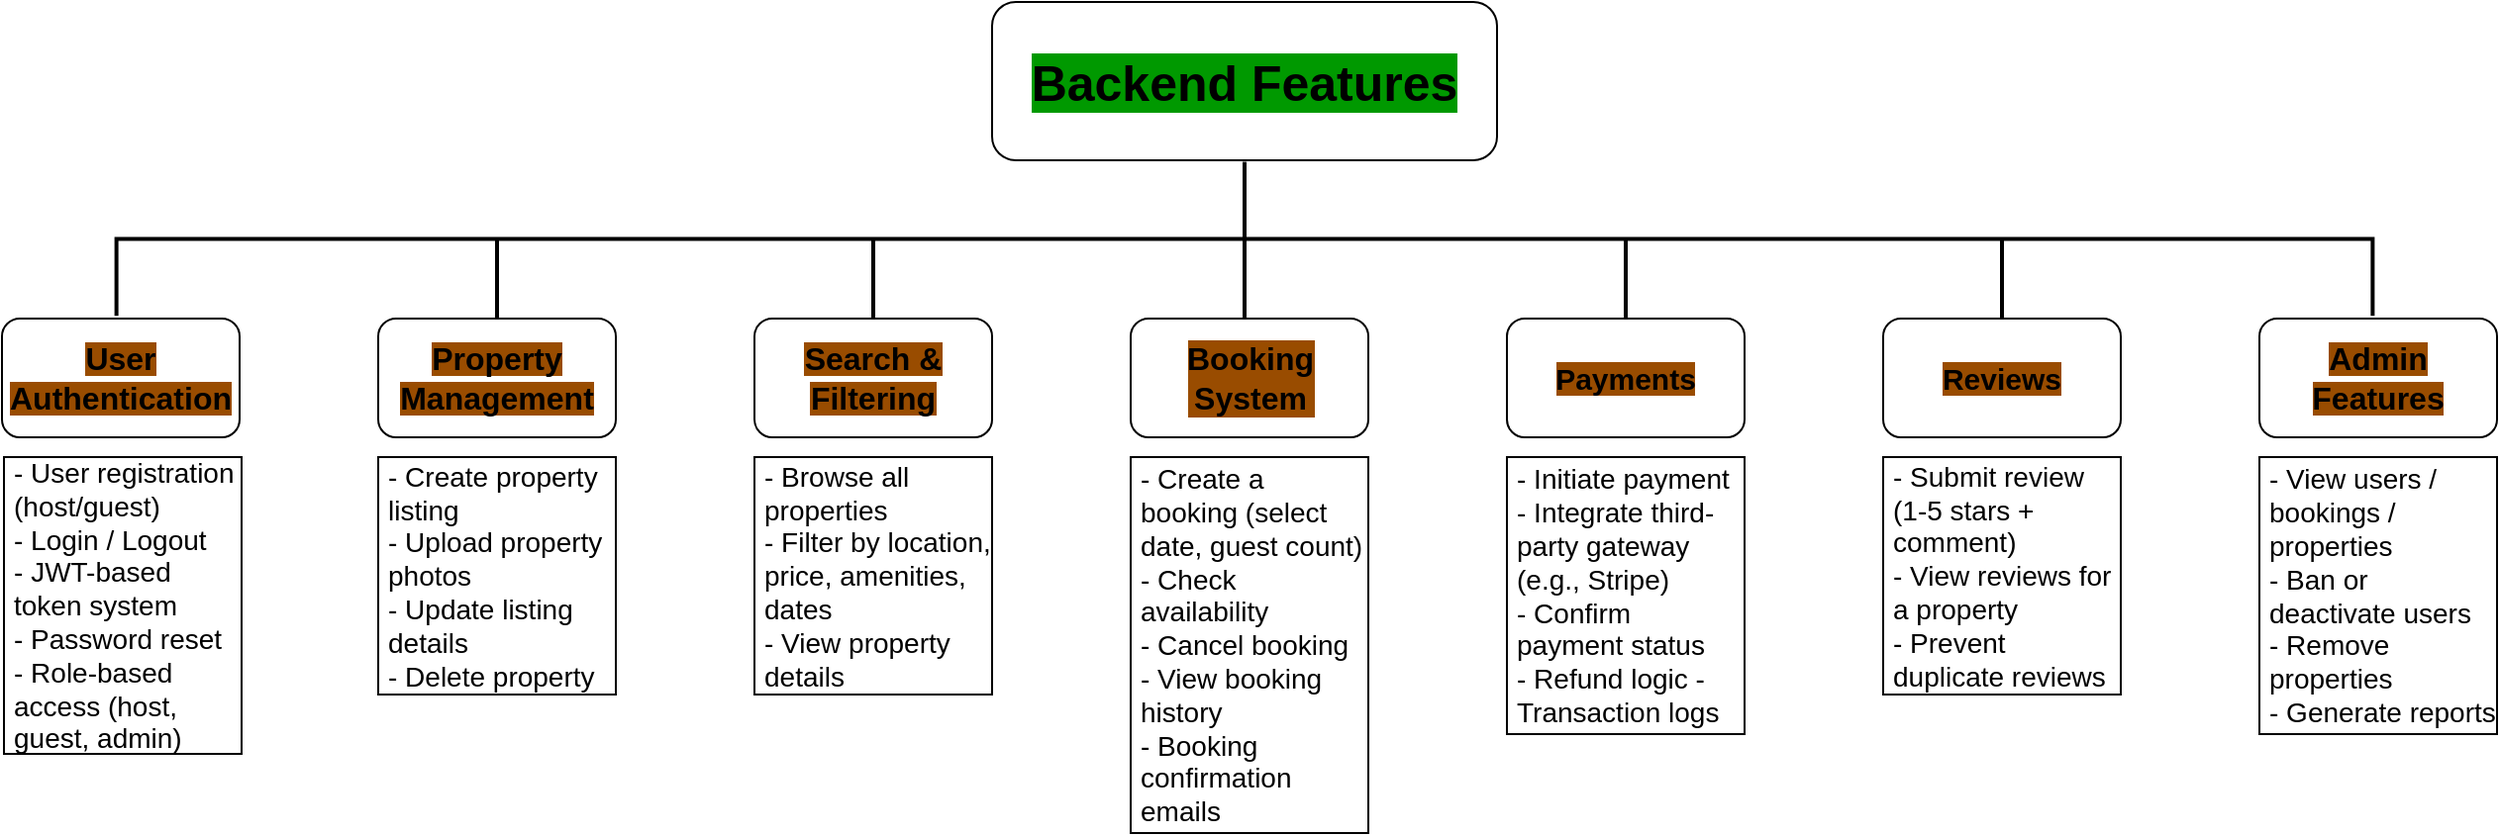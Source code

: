 <mxfile version="27.0.2">
  <diagram name="Page-1" id="_uYVcD4_5UTCmIvEhxBO">
    <mxGraphModel dx="1188" dy="760" grid="1" gridSize="10" guides="1" tooltips="1" connect="1" arrows="1" fold="1" page="1" pageScale="1" pageWidth="1300" pageHeight="500" math="0" shadow="0">
      <root>
        <mxCell id="0" />
        <mxCell id="1" parent="0" />
        <mxCell id="b7ZE_ieWR5MUC2Bl1V2L-1" value="Backend Features" style="rounded=1;whiteSpace=wrap;html=1;fontStyle=1;fontSize=25;labelBackgroundColor=#009900;" vertex="1" parent="1">
          <mxGeometry x="520" y="40" width="255" height="80" as="geometry" />
        </mxCell>
        <mxCell id="b7ZE_ieWR5MUC2Bl1V2L-2" value="&lt;span style=&quot;background-color: rgb(153, 76, 0);&quot;&gt;User Authentication&lt;/span&gt;" style="rounded=1;whiteSpace=wrap;html=1;fontStyle=1;fontSize=16;" vertex="1" parent="1">
          <mxGeometry x="20" y="200" width="120" height="60" as="geometry" />
        </mxCell>
        <mxCell id="b7ZE_ieWR5MUC2Bl1V2L-3" value="&lt;span style=&quot;background-color: rgb(153, 76, 0);&quot;&gt;Property Management&lt;/span&gt;" style="rounded=1;whiteSpace=wrap;html=1;fontSize=16;fontStyle=1" vertex="1" parent="1">
          <mxGeometry x="210" y="200" width="120" height="60" as="geometry" />
        </mxCell>
        <mxCell id="b7ZE_ieWR5MUC2Bl1V2L-4" value="&lt;span style=&quot;background-color: rgb(153, 76, 0);&quot;&gt;Search &amp;amp; Filtering&lt;/span&gt;" style="rounded=1;whiteSpace=wrap;html=1;fontSize=16;fontStyle=1" vertex="1" parent="1">
          <mxGeometry x="400" y="200" width="120" height="60" as="geometry" />
        </mxCell>
        <mxCell id="b7ZE_ieWR5MUC2Bl1V2L-6" value="&lt;span style=&quot;background-color: light-dark(rgb(153, 76, 0), rgb(153, 76, 0));&quot;&gt;Reviews&lt;/span&gt;" style="rounded=1;whiteSpace=wrap;html=1;fontSize=15;fontStyle=1" vertex="1" parent="1">
          <mxGeometry x="970" y="200" width="120" height="60" as="geometry" />
        </mxCell>
        <mxCell id="b7ZE_ieWR5MUC2Bl1V2L-7" value="&lt;span style=&quot;background-color: light-dark(rgb(153, 76, 0), rgb(153, 76, 0));&quot;&gt;Payments&lt;/span&gt;" style="rounded=1;whiteSpace=wrap;html=1;fontSize=15;fontStyle=1" vertex="1" parent="1">
          <mxGeometry x="780" y="200" width="120" height="60" as="geometry" />
        </mxCell>
        <mxCell id="b7ZE_ieWR5MUC2Bl1V2L-8" value="&lt;span style=&quot;background-color: light-dark(rgb(153, 76, 0), rgb(153, 76, 0));&quot;&gt;Admin Features&lt;/span&gt;" style="rounded=1;whiteSpace=wrap;html=1;fontStyle=1;fontSize=16;" vertex="1" parent="1">
          <mxGeometry x="1160" y="200" width="120" height="60" as="geometry" />
        </mxCell>
        <mxCell id="b7ZE_ieWR5MUC2Bl1V2L-5" value="&lt;font style=&quot;background-color: light-dark(rgb(153, 76, 0), rgb(153, 76, 0));&quot;&gt;Booking&lt;/font&gt;&lt;div&gt;&lt;font style=&quot;background-color: light-dark(rgb(153, 76, 0), rgb(153, 76, 0));&quot;&gt;System&lt;/font&gt;&lt;/div&gt;" style="rounded=1;fontSize=16;fontStyle=1;verticalAlign=middle;spacingTop=0;textShadow=0;labelBorderColor=none;labelBackgroundColor=#994C00;horizontal=1;html=1;" vertex="1" parent="1">
          <mxGeometry x="590" y="200" width="120" height="60" as="geometry" />
        </mxCell>
        <mxCell id="b7ZE_ieWR5MUC2Bl1V2L-9" value="- User registration (host/guest)&lt;div&gt;- Login / Logout&lt;/div&gt;&lt;div&gt;- &lt;span style=&quot;color: light-dark(rgb(0, 0, 0), rgb(255, 255, 255));&quot;&gt;JWT-based token system&lt;/span&gt;&lt;/div&gt;&lt;div&gt;- Password reset&lt;/div&gt;&lt;div&gt;- Role-based access (host, guest, admin)&lt;/div&gt;" style="rounded=0;whiteSpace=wrap;html=1;align=left;fontSize=14;spacingLeft=3;labelBackgroundColor=none;" vertex="1" parent="1">
          <mxGeometry x="21" y="270" width="120" height="150" as="geometry" />
        </mxCell>
        <mxCell id="b7ZE_ieWR5MUC2Bl1V2L-11" value="- Submit review (1-5 stars + comment)&lt;div&gt;&lt;span style=&quot;background-color: transparent; color: light-dark(rgb(0, 0, 0), rgb(255, 255, 255));&quot;&gt;- View reviews for a property&lt;/span&gt;&lt;/div&gt;&lt;div&gt;&lt;span style=&quot;background-color: transparent; color: light-dark(rgb(0, 0, 0), rgb(255, 255, 255));&quot;&gt;- Prevent duplicate reviews&lt;/span&gt;&lt;/div&gt;" style="rounded=0;whiteSpace=wrap;html=1;fontSize=14;spacingLeft=3;align=left;" vertex="1" parent="1">
          <mxGeometry x="970" y="270" width="120" height="120" as="geometry" />
        </mxCell>
        <mxCell id="b7ZE_ieWR5MUC2Bl1V2L-12" value="&lt;font style=&quot;font-size: 14px;&quot;&gt;- Initiate payment&lt;/font&gt;&lt;div&gt;&lt;font style=&quot;font-size: 14px;&quot;&gt;- Integrate third-party gateway (e.g., Stripe)&lt;/font&gt;&lt;/div&gt;&lt;div&gt;&lt;font style=&quot;font-size: 14px;&quot;&gt;- Confirm payment status&lt;/font&gt;&lt;/div&gt;&lt;div&gt;&lt;font style=&quot;font-size: 14px;&quot;&gt;- Refund logic - Transaction logs&lt;/font&gt;&lt;/div&gt;" style="rounded=0;whiteSpace=wrap;html=1;align=left;spacingLeft=3;" vertex="1" parent="1">
          <mxGeometry x="780" y="270" width="120" height="140" as="geometry" />
        </mxCell>
        <mxCell id="b7ZE_ieWR5MUC2Bl1V2L-13" value="&lt;font style=&quot;font-size: 14px;&quot;&gt;&lt;span style=&quot;background-color: transparent; color: light-dark(rgb(0, 0, 0), rgb(255, 255, 255));&quot;&gt;- Create a booking (select date, guest count)&lt;/span&gt;&lt;br&gt;&lt;span style=&quot;background-color: transparent; color: light-dark(rgb(0, 0, 0), rgb(255, 255, 255));&quot;&gt;- Check availability&lt;/span&gt;&lt;br&gt;&lt;span style=&quot;background-color: transparent; color: light-dark(rgb(0, 0, 0), rgb(255, 255, 255));&quot;&gt;- Cancel booking&lt;/span&gt;&lt;br&gt;&lt;span style=&quot;background-color: transparent; color: light-dark(rgb(0, 0, 0), rgb(255, 255, 255));&quot;&gt;- View booking history&lt;/span&gt;&lt;br&gt;&lt;span style=&quot;background-color: transparent; color: light-dark(rgb(0, 0, 0), rgb(255, 255, 255));&quot;&gt;- Booking confirmation emails&lt;/span&gt;&lt;/font&gt;" style="rounded=0;whiteSpace=wrap;html=1;align=left;spacingLeft=3;" vertex="1" parent="1">
          <mxGeometry x="590" y="270" width="120" height="190" as="geometry" />
        </mxCell>
        <mxCell id="b7ZE_ieWR5MUC2Bl1V2L-14" value="- Browse all properties&lt;div&gt;- Filter by location, price, amenities, dates&lt;/div&gt;&lt;div&gt;- View property details&amp;nbsp;&lt;/div&gt;" style="rounded=0;whiteSpace=wrap;html=1;align=left;fontSize=14;spacingLeft=3;" vertex="1" parent="1">
          <mxGeometry x="400" y="270" width="120" height="120" as="geometry" />
        </mxCell>
        <mxCell id="b7ZE_ieWR5MUC2Bl1V2L-15" value="- Create property listing&lt;div&gt;- Upload property photos&lt;/div&gt;&lt;div&gt;- Update listing details&lt;/div&gt;&lt;div&gt;- Delete property&lt;/div&gt;" style="rounded=0;whiteSpace=wrap;html=1;align=left;fontSize=14;fontStyle=0;spacingLeft=3;" vertex="1" parent="1">
          <mxGeometry x="210" y="270" width="120" height="120" as="geometry" />
        </mxCell>
        <mxCell id="b7ZE_ieWR5MUC2Bl1V2L-17" value="&lt;font style=&quot;font-size: 14px;&quot;&gt;- View users / bookings / properties&lt;/font&gt;&lt;div&gt;&lt;font style=&quot;font-size: 14px;&quot;&gt;- Ban or deactivate users&lt;/font&gt;&lt;/div&gt;&lt;div&gt;&lt;font style=&quot;font-size: 14px;&quot;&gt;- Remove properties&lt;/font&gt;&lt;/div&gt;&lt;div&gt;&lt;font style=&quot;font-size: 14px;&quot;&gt;- Generate reports&lt;/font&gt;&lt;/div&gt;" style="rounded=0;whiteSpace=wrap;html=1;align=left;spacingLeft=3;" vertex="1" parent="1">
          <mxGeometry x="1160" y="270" width="120" height="140" as="geometry" />
        </mxCell>
        <mxCell id="b7ZE_ieWR5MUC2Bl1V2L-20" value="" style="strokeWidth=2;html=1;shape=mxgraph.flowchart.annotation_2;align=left;labelPosition=right;pointerEvents=1;rotation=90;" vertex="1" parent="1">
          <mxGeometry x="608.6" y="-410" width="77.8" height="1139.38" as="geometry" />
        </mxCell>
        <mxCell id="b7ZE_ieWR5MUC2Bl1V2L-22" value="" style="line;strokeWidth=2;direction=south;html=1;" vertex="1" parent="1">
          <mxGeometry x="265" y="160" width="10" height="40" as="geometry" />
        </mxCell>
        <mxCell id="b7ZE_ieWR5MUC2Bl1V2L-23" value="" style="line;strokeWidth=2;direction=south;html=1;" vertex="1" parent="1">
          <mxGeometry x="835" y="160" width="10" height="40" as="geometry" />
        </mxCell>
        <mxCell id="b7ZE_ieWR5MUC2Bl1V2L-24" value="" style="line;strokeWidth=2;direction=south;html=1;" vertex="1" parent="1">
          <mxGeometry x="642.5" y="160" width="10" height="40" as="geometry" />
        </mxCell>
        <mxCell id="b7ZE_ieWR5MUC2Bl1V2L-25" value="" style="line;strokeWidth=2;direction=south;html=1;" vertex="1" parent="1">
          <mxGeometry x="1025" y="160" width="10" height="40" as="geometry" />
        </mxCell>
        <mxCell id="b7ZE_ieWR5MUC2Bl1V2L-26" value="" style="line;strokeWidth=2;direction=south;html=1;" vertex="1" parent="1">
          <mxGeometry x="455" y="160" width="10" height="40" as="geometry" />
        </mxCell>
      </root>
    </mxGraphModel>
  </diagram>
</mxfile>
